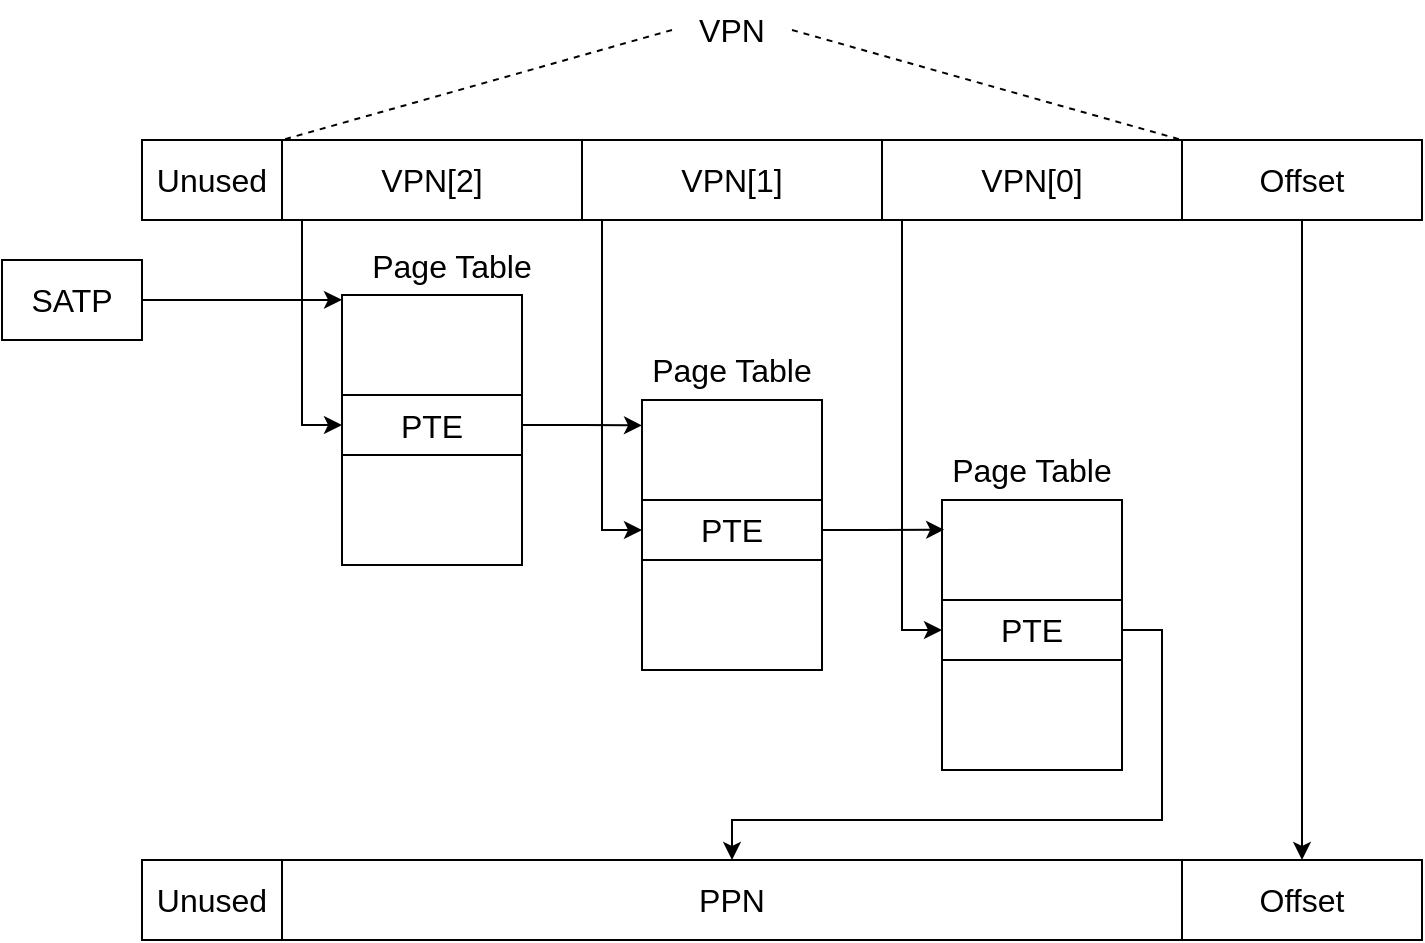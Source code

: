 <mxfile version="24.7.5">
  <diagram name="Page-1" id="Bs0oBPp0F4ywnDSM8MxO">
    <mxGraphModel dx="1430" dy="824" grid="1" gridSize="10" guides="1" tooltips="1" connect="1" arrows="1" fold="1" page="1" pageScale="1" pageWidth="850" pageHeight="1100" math="0" shadow="0">
      <root>
        <mxCell id="0" />
        <mxCell id="1" parent="0" />
        <mxCell id="6z1kEKujrXvAPlFFlpxd-1" value="" style="rounded=0;whiteSpace=wrap;html=1;" vertex="1" parent="1">
          <mxGeometry x="200" y="360" width="640" height="40" as="geometry" />
        </mxCell>
        <mxCell id="6z1kEKujrXvAPlFFlpxd-39" style="edgeStyle=orthogonalEdgeStyle;rounded=0;orthogonalLoop=1;jettySize=auto;html=1;exitX=0.5;exitY=1;exitDx=0;exitDy=0;entryX=0.5;entryY=0;entryDx=0;entryDy=0;" edge="1" parent="1" source="6z1kEKujrXvAPlFFlpxd-2" target="6z1kEKujrXvAPlFFlpxd-33">
          <mxGeometry relative="1" as="geometry" />
        </mxCell>
        <mxCell id="6z1kEKujrXvAPlFFlpxd-2" value="Offset" style="rounded=0;whiteSpace=wrap;html=1;fontSize=16;" vertex="1" parent="1">
          <mxGeometry x="720" y="360" width="120" height="40" as="geometry" />
        </mxCell>
        <mxCell id="6z1kEKujrXvAPlFFlpxd-31" style="edgeStyle=orthogonalEdgeStyle;rounded=0;orthogonalLoop=1;jettySize=auto;html=1;exitX=0.25;exitY=1;exitDx=0;exitDy=0;entryX=0;entryY=0.5;entryDx=0;entryDy=0;" edge="1" parent="1" source="6z1kEKujrXvAPlFFlpxd-3" target="6z1kEKujrXvAPlFFlpxd-29">
          <mxGeometry relative="1" as="geometry">
            <Array as="points">
              <mxPoint x="580" y="400" />
              <mxPoint x="580" y="605" />
            </Array>
          </mxGeometry>
        </mxCell>
        <mxCell id="6z1kEKujrXvAPlFFlpxd-3" value="VPN[0]" style="rounded=0;whiteSpace=wrap;html=1;fontSize=16;" vertex="1" parent="1">
          <mxGeometry x="570" y="360" width="150" height="40" as="geometry" />
        </mxCell>
        <mxCell id="6z1kEKujrXvAPlFFlpxd-25" style="edgeStyle=orthogonalEdgeStyle;rounded=0;orthogonalLoop=1;jettySize=auto;html=1;exitX=0.25;exitY=1;exitDx=0;exitDy=0;entryX=0;entryY=0.5;entryDx=0;entryDy=0;" edge="1" parent="1" source="6z1kEKujrXvAPlFFlpxd-5" target="6z1kEKujrXvAPlFFlpxd-24">
          <mxGeometry relative="1" as="geometry">
            <Array as="points">
              <mxPoint x="430" y="400" />
              <mxPoint x="430" y="555" />
            </Array>
          </mxGeometry>
        </mxCell>
        <mxCell id="6z1kEKujrXvAPlFFlpxd-5" value="VPN[1]" style="rounded=0;whiteSpace=wrap;html=1;fontSize=16;" vertex="1" parent="1">
          <mxGeometry x="420" y="360" width="150" height="40" as="geometry" />
        </mxCell>
        <mxCell id="6z1kEKujrXvAPlFFlpxd-6" value="VPN[2]" style="rounded=0;whiteSpace=wrap;html=1;fontSize=16;" vertex="1" parent="1">
          <mxGeometry x="270" y="360" width="150" height="40" as="geometry" />
        </mxCell>
        <mxCell id="6z1kEKujrXvAPlFFlpxd-21" style="edgeStyle=orthogonalEdgeStyle;rounded=0;orthogonalLoop=1;jettySize=auto;html=1;exitX=0.25;exitY=1;exitDx=0;exitDy=0;entryX=0;entryY=0.5;entryDx=0;entryDy=0;" edge="1" parent="1" target="6z1kEKujrXvAPlFFlpxd-17">
          <mxGeometry relative="1" as="geometry">
            <mxPoint x="292.5" y="400" as="sourcePoint" />
            <Array as="points">
              <mxPoint x="280" y="400" />
              <mxPoint x="280" y="503" />
            </Array>
          </mxGeometry>
        </mxCell>
        <mxCell id="6z1kEKujrXvAPlFFlpxd-9" value="Unused" style="rounded=0;whiteSpace=wrap;html=1;fontSize=16;" vertex="1" parent="1">
          <mxGeometry x="200" y="360" width="70" height="40" as="geometry" />
        </mxCell>
        <mxCell id="6z1kEKujrXvAPlFFlpxd-12" style="rounded=0;orthogonalLoop=1;jettySize=auto;html=1;exitX=1;exitY=0.5;exitDx=0;exitDy=0;entryX=1;entryY=0;entryDx=0;entryDy=0;dashed=1;endArrow=none;endFill=0;" edge="1" parent="1" source="6z1kEKujrXvAPlFFlpxd-10" target="6z1kEKujrXvAPlFFlpxd-3">
          <mxGeometry relative="1" as="geometry" />
        </mxCell>
        <mxCell id="6z1kEKujrXvAPlFFlpxd-14" style="rounded=0;orthogonalLoop=1;jettySize=auto;html=1;exitX=0;exitY=0.5;exitDx=0;exitDy=0;entryX=1;entryY=0;entryDx=0;entryDy=0;dashed=1;endArrow=none;endFill=0;" edge="1" parent="1" source="6z1kEKujrXvAPlFFlpxd-10" target="6z1kEKujrXvAPlFFlpxd-9">
          <mxGeometry relative="1" as="geometry" />
        </mxCell>
        <mxCell id="6z1kEKujrXvAPlFFlpxd-10" value="VPN" style="text;html=1;align=center;verticalAlign=middle;whiteSpace=wrap;rounded=0;fontSize=16;" vertex="1" parent="1">
          <mxGeometry x="465" y="290" width="60" height="30" as="geometry" />
        </mxCell>
        <mxCell id="6z1kEKujrXvAPlFFlpxd-15" value="" style="rounded=0;whiteSpace=wrap;html=1;" vertex="1" parent="1">
          <mxGeometry x="300" y="437.5" width="90" height="135" as="geometry" />
        </mxCell>
        <mxCell id="6z1kEKujrXvAPlFFlpxd-16" value="&lt;font style=&quot;font-size: 16px;&quot;&gt;Page Table&lt;/font&gt;" style="text;html=1;align=center;verticalAlign=middle;whiteSpace=wrap;rounded=0;" vertex="1" parent="1">
          <mxGeometry x="310" y="407.5" width="90" height="30" as="geometry" />
        </mxCell>
        <mxCell id="6z1kEKujrXvAPlFFlpxd-17" value="&lt;font style=&quot;font-size: 16px;&quot;&gt;PTE&lt;/font&gt;" style="rounded=0;whiteSpace=wrap;html=1;" vertex="1" parent="1">
          <mxGeometry x="300" y="487.5" width="90" height="30" as="geometry" />
        </mxCell>
        <mxCell id="6z1kEKujrXvAPlFFlpxd-18" value="&lt;font style=&quot;font-size: 16px;&quot;&gt;SATP&lt;/font&gt;" style="rounded=0;whiteSpace=wrap;html=1;" vertex="1" parent="1">
          <mxGeometry x="130" y="420" width="70" height="40" as="geometry" />
        </mxCell>
        <mxCell id="6z1kEKujrXvAPlFFlpxd-22" value="" style="rounded=0;whiteSpace=wrap;html=1;" vertex="1" parent="1">
          <mxGeometry x="450" y="490" width="90" height="135" as="geometry" />
        </mxCell>
        <mxCell id="6z1kEKujrXvAPlFFlpxd-23" value="&lt;font style=&quot;font-size: 16px;&quot;&gt;Page Table&lt;/font&gt;" style="text;html=1;align=center;verticalAlign=middle;whiteSpace=wrap;rounded=0;" vertex="1" parent="1">
          <mxGeometry x="450" y="460" width="90" height="30" as="geometry" />
        </mxCell>
        <mxCell id="6z1kEKujrXvAPlFFlpxd-24" value="&lt;font style=&quot;font-size: 16px;&quot;&gt;PTE&lt;/font&gt;" style="rounded=0;whiteSpace=wrap;html=1;" vertex="1" parent="1">
          <mxGeometry x="450" y="540" width="90" height="30" as="geometry" />
        </mxCell>
        <mxCell id="6z1kEKujrXvAPlFFlpxd-26" style="edgeStyle=orthogonalEdgeStyle;rounded=0;orthogonalLoop=1;jettySize=auto;html=1;exitX=1;exitY=0.5;exitDx=0;exitDy=0;entryX=-0.015;entryY=0.096;entryDx=0;entryDy=0;entryPerimeter=0;" edge="1" parent="1" source="6z1kEKujrXvAPlFFlpxd-17">
          <mxGeometry relative="1" as="geometry">
            <mxPoint x="391.35" y="502.25" as="sourcePoint" />
            <mxPoint x="450" y="502.71" as="targetPoint" />
          </mxGeometry>
        </mxCell>
        <mxCell id="6z1kEKujrXvAPlFFlpxd-27" value="" style="rounded=0;whiteSpace=wrap;html=1;" vertex="1" parent="1">
          <mxGeometry x="600" y="540" width="90" height="135" as="geometry" />
        </mxCell>
        <mxCell id="6z1kEKujrXvAPlFFlpxd-28" value="&lt;font style=&quot;font-size: 16px;&quot;&gt;Page Table&lt;/font&gt;" style="text;html=1;align=center;verticalAlign=middle;whiteSpace=wrap;rounded=0;" vertex="1" parent="1">
          <mxGeometry x="600" y="510" width="90" height="30" as="geometry" />
        </mxCell>
        <mxCell id="6z1kEKujrXvAPlFFlpxd-38" style="edgeStyle=orthogonalEdgeStyle;rounded=0;orthogonalLoop=1;jettySize=auto;html=1;exitX=1;exitY=0.5;exitDx=0;exitDy=0;entryX=0.5;entryY=0;entryDx=0;entryDy=0;" edge="1" parent="1" source="6z1kEKujrXvAPlFFlpxd-29" target="6z1kEKujrXvAPlFFlpxd-36">
          <mxGeometry relative="1" as="geometry">
            <Array as="points">
              <mxPoint x="710" y="605" />
              <mxPoint x="710" y="700" />
              <mxPoint x="495" y="700" />
            </Array>
          </mxGeometry>
        </mxCell>
        <mxCell id="6z1kEKujrXvAPlFFlpxd-29" value="&lt;font style=&quot;font-size: 16px;&quot;&gt;PTE&lt;/font&gt;" style="rounded=0;whiteSpace=wrap;html=1;" vertex="1" parent="1">
          <mxGeometry x="600" y="590" width="90" height="30" as="geometry" />
        </mxCell>
        <mxCell id="6z1kEKujrXvAPlFFlpxd-30" style="edgeStyle=orthogonalEdgeStyle;rounded=0;orthogonalLoop=1;jettySize=auto;html=1;exitX=1;exitY=0.5;exitDx=0;exitDy=0;entryX=0.012;entryY=0.11;entryDx=0;entryDy=0;entryPerimeter=0;" edge="1" parent="1" source="6z1kEKujrXvAPlFFlpxd-24" target="6z1kEKujrXvAPlFFlpxd-27">
          <mxGeometry relative="1" as="geometry" />
        </mxCell>
        <mxCell id="6z1kEKujrXvAPlFFlpxd-32" value="" style="rounded=0;whiteSpace=wrap;html=1;" vertex="1" parent="1">
          <mxGeometry x="200" y="720" width="640" height="40" as="geometry" />
        </mxCell>
        <mxCell id="6z1kEKujrXvAPlFFlpxd-33" value="Offset" style="rounded=0;whiteSpace=wrap;html=1;fontSize=16;" vertex="1" parent="1">
          <mxGeometry x="720" y="720" width="120" height="40" as="geometry" />
        </mxCell>
        <mxCell id="6z1kEKujrXvAPlFFlpxd-36" value="PPN" style="rounded=0;whiteSpace=wrap;html=1;fontSize=16;" vertex="1" parent="1">
          <mxGeometry x="270" y="720" width="450" height="40" as="geometry" />
        </mxCell>
        <mxCell id="6z1kEKujrXvAPlFFlpxd-37" value="Unused" style="rounded=0;whiteSpace=wrap;html=1;fontSize=16;" vertex="1" parent="1">
          <mxGeometry x="200" y="720" width="70" height="40" as="geometry" />
        </mxCell>
        <mxCell id="6z1kEKujrXvAPlFFlpxd-41" style="edgeStyle=orthogonalEdgeStyle;rounded=0;orthogonalLoop=1;jettySize=auto;html=1;exitX=1;exitY=0.5;exitDx=0;exitDy=0;entryX=0;entryY=0.018;entryDx=0;entryDy=0;entryPerimeter=0;" edge="1" parent="1" source="6z1kEKujrXvAPlFFlpxd-18" target="6z1kEKujrXvAPlFFlpxd-15">
          <mxGeometry relative="1" as="geometry" />
        </mxCell>
      </root>
    </mxGraphModel>
  </diagram>
</mxfile>
